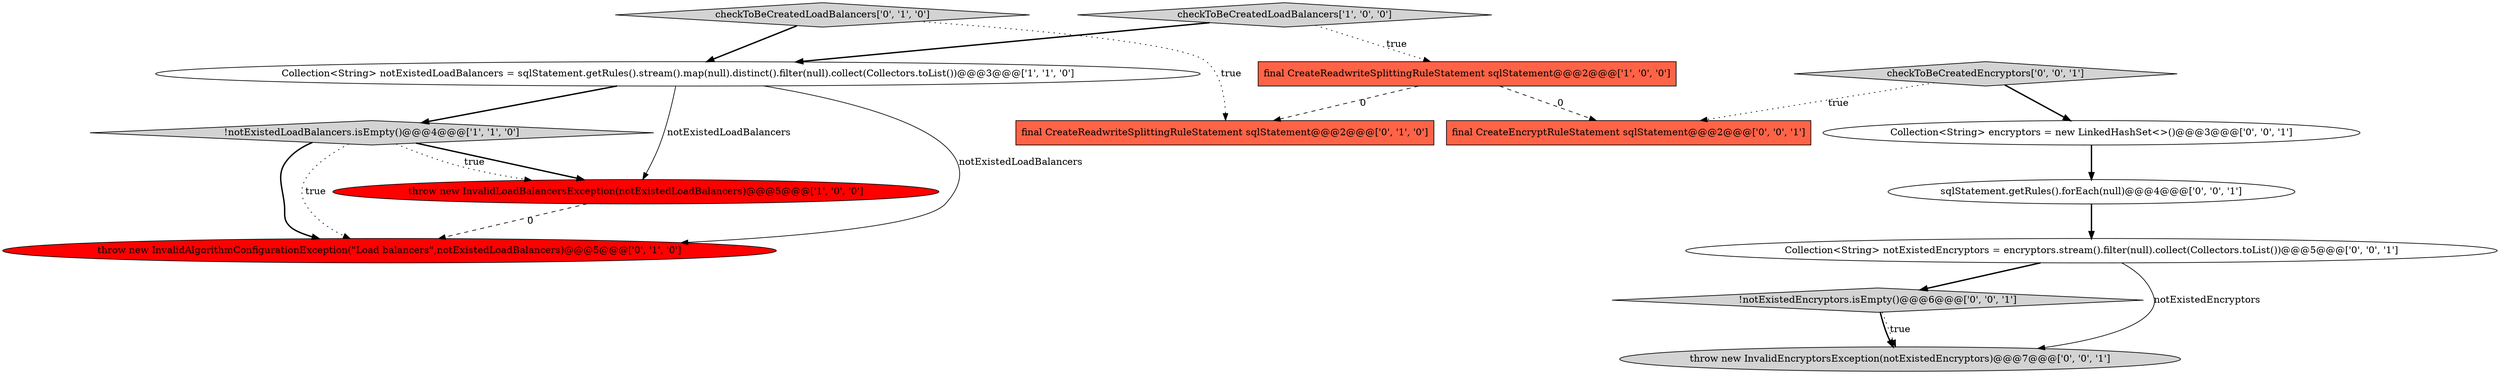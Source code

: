 digraph {
1 [style = filled, label = "!notExistedLoadBalancers.isEmpty()@@@4@@@['1', '1', '0']", fillcolor = lightgray, shape = diamond image = "AAA0AAABBB1BBB"];
2 [style = filled, label = "final CreateReadwriteSplittingRuleStatement sqlStatement@@@2@@@['1', '0', '0']", fillcolor = tomato, shape = box image = "AAA1AAABBB1BBB"];
13 [style = filled, label = "!notExistedEncryptors.isEmpty()@@@6@@@['0', '0', '1']", fillcolor = lightgray, shape = diamond image = "AAA0AAABBB3BBB"];
4 [style = filled, label = "throw new InvalidLoadBalancersException(notExistedLoadBalancers)@@@5@@@['1', '0', '0']", fillcolor = red, shape = ellipse image = "AAA1AAABBB1BBB"];
14 [style = filled, label = "final CreateEncryptRuleStatement sqlStatement@@@2@@@['0', '0', '1']", fillcolor = tomato, shape = box image = "AAA0AAABBB3BBB"];
12 [style = filled, label = "checkToBeCreatedEncryptors['0', '0', '1']", fillcolor = lightgray, shape = diamond image = "AAA0AAABBB3BBB"];
9 [style = filled, label = "Collection<String> encryptors = new LinkedHashSet<>()@@@3@@@['0', '0', '1']", fillcolor = white, shape = ellipse image = "AAA0AAABBB3BBB"];
7 [style = filled, label = "final CreateReadwriteSplittingRuleStatement sqlStatement@@@2@@@['0', '1', '0']", fillcolor = tomato, shape = box image = "AAA1AAABBB2BBB"];
6 [style = filled, label = "checkToBeCreatedLoadBalancers['0', '1', '0']", fillcolor = lightgray, shape = diamond image = "AAA0AAABBB2BBB"];
11 [style = filled, label = "Collection<String> notExistedEncryptors = encryptors.stream().filter(null).collect(Collectors.toList())@@@5@@@['0', '0', '1']", fillcolor = white, shape = ellipse image = "AAA0AAABBB3BBB"];
5 [style = filled, label = "throw new InvalidAlgorithmConfigurationException(\"Load balancers\",notExistedLoadBalancers)@@@5@@@['0', '1', '0']", fillcolor = red, shape = ellipse image = "AAA1AAABBB2BBB"];
10 [style = filled, label = "sqlStatement.getRules().forEach(null)@@@4@@@['0', '0', '1']", fillcolor = white, shape = ellipse image = "AAA0AAABBB3BBB"];
8 [style = filled, label = "throw new InvalidEncryptorsException(notExistedEncryptors)@@@7@@@['0', '0', '1']", fillcolor = lightgray, shape = ellipse image = "AAA0AAABBB3BBB"];
0 [style = filled, label = "checkToBeCreatedLoadBalancers['1', '0', '0']", fillcolor = lightgray, shape = diamond image = "AAA0AAABBB1BBB"];
3 [style = filled, label = "Collection<String> notExistedLoadBalancers = sqlStatement.getRules().stream().map(null).distinct().filter(null).collect(Collectors.toList())@@@3@@@['1', '1', '0']", fillcolor = white, shape = ellipse image = "AAA0AAABBB1BBB"];
1->5 [style = bold, label=""];
0->3 [style = bold, label=""];
6->3 [style = bold, label=""];
1->4 [style = bold, label=""];
3->5 [style = solid, label="notExistedLoadBalancers"];
3->1 [style = bold, label=""];
11->8 [style = solid, label="notExistedEncryptors"];
1->4 [style = dotted, label="true"];
9->10 [style = bold, label=""];
2->7 [style = dashed, label="0"];
12->9 [style = bold, label=""];
12->14 [style = dotted, label="true"];
3->4 [style = solid, label="notExistedLoadBalancers"];
2->14 [style = dashed, label="0"];
13->8 [style = dotted, label="true"];
11->13 [style = bold, label=""];
6->7 [style = dotted, label="true"];
4->5 [style = dashed, label="0"];
0->2 [style = dotted, label="true"];
13->8 [style = bold, label=""];
1->5 [style = dotted, label="true"];
10->11 [style = bold, label=""];
}
